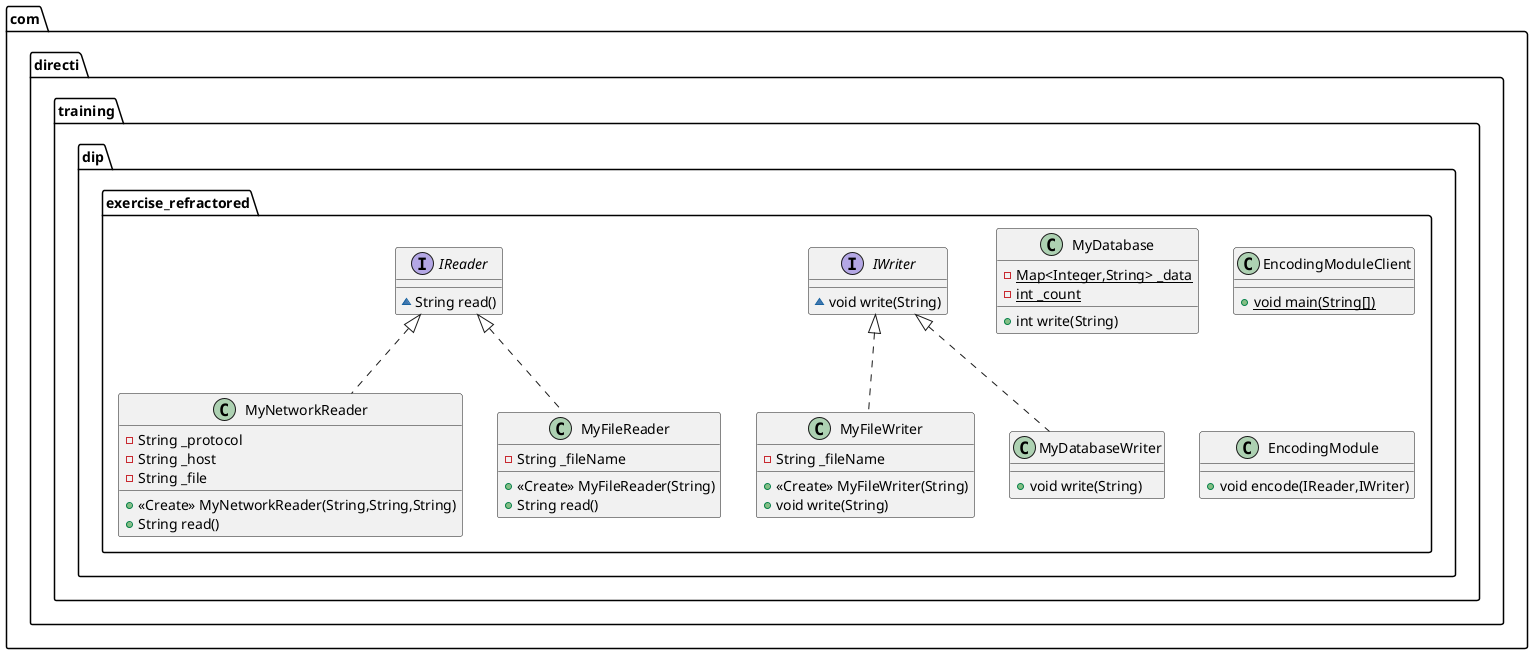 @startuml
interface com.directi.training.dip.exercise_refractored.IWriter {
~ void write(String)
}
class com.directi.training.dip.exercise_refractored.MyNetworkReader {
- String _protocol
- String _host
- String _file
+ <<Create>> MyNetworkReader(String,String,String)
+ String read()
}
class com.directi.training.dip.exercise_refractored.MyDatabase {
- {static} Map<Integer,String> _data
- {static} int _count
+ int write(String)
}
class com.directi.training.dip.exercise_refractored.MyFileWriter {
- String _fileName
+ <<Create>> MyFileWriter(String)
+ void write(String)
}
class com.directi.training.dip.exercise_refractored.EncodingModuleClient {
+ {static} void main(String[])
}
class com.directi.training.dip.exercise_refractored.MyDatabaseWriter {
+ void write(String)
}
class com.directi.training.dip.exercise_refractored.EncodingModule {
+ void encode(IReader,IWriter)
}
class com.directi.training.dip.exercise_refractored.MyFileReader {
- String _fileName
+ <<Create>> MyFileReader(String)
+ String read()
}
interface com.directi.training.dip.exercise_refractored.IReader {
~ String read()
}


com.directi.training.dip.exercise_refractored.IReader <|.. com.directi.training.dip.exercise_refractored.MyNetworkReader
com.directi.training.dip.exercise_refractored.IWriter <|.. com.directi.training.dip.exercise_refractored.MyFileWriter
com.directi.training.dip.exercise_refractored.IWriter <|.. com.directi.training.dip.exercise_refractored.MyDatabaseWriter
com.directi.training.dip.exercise_refractored.IReader <|.. com.directi.training.dip.exercise_refractored.MyFileReader
@enduml